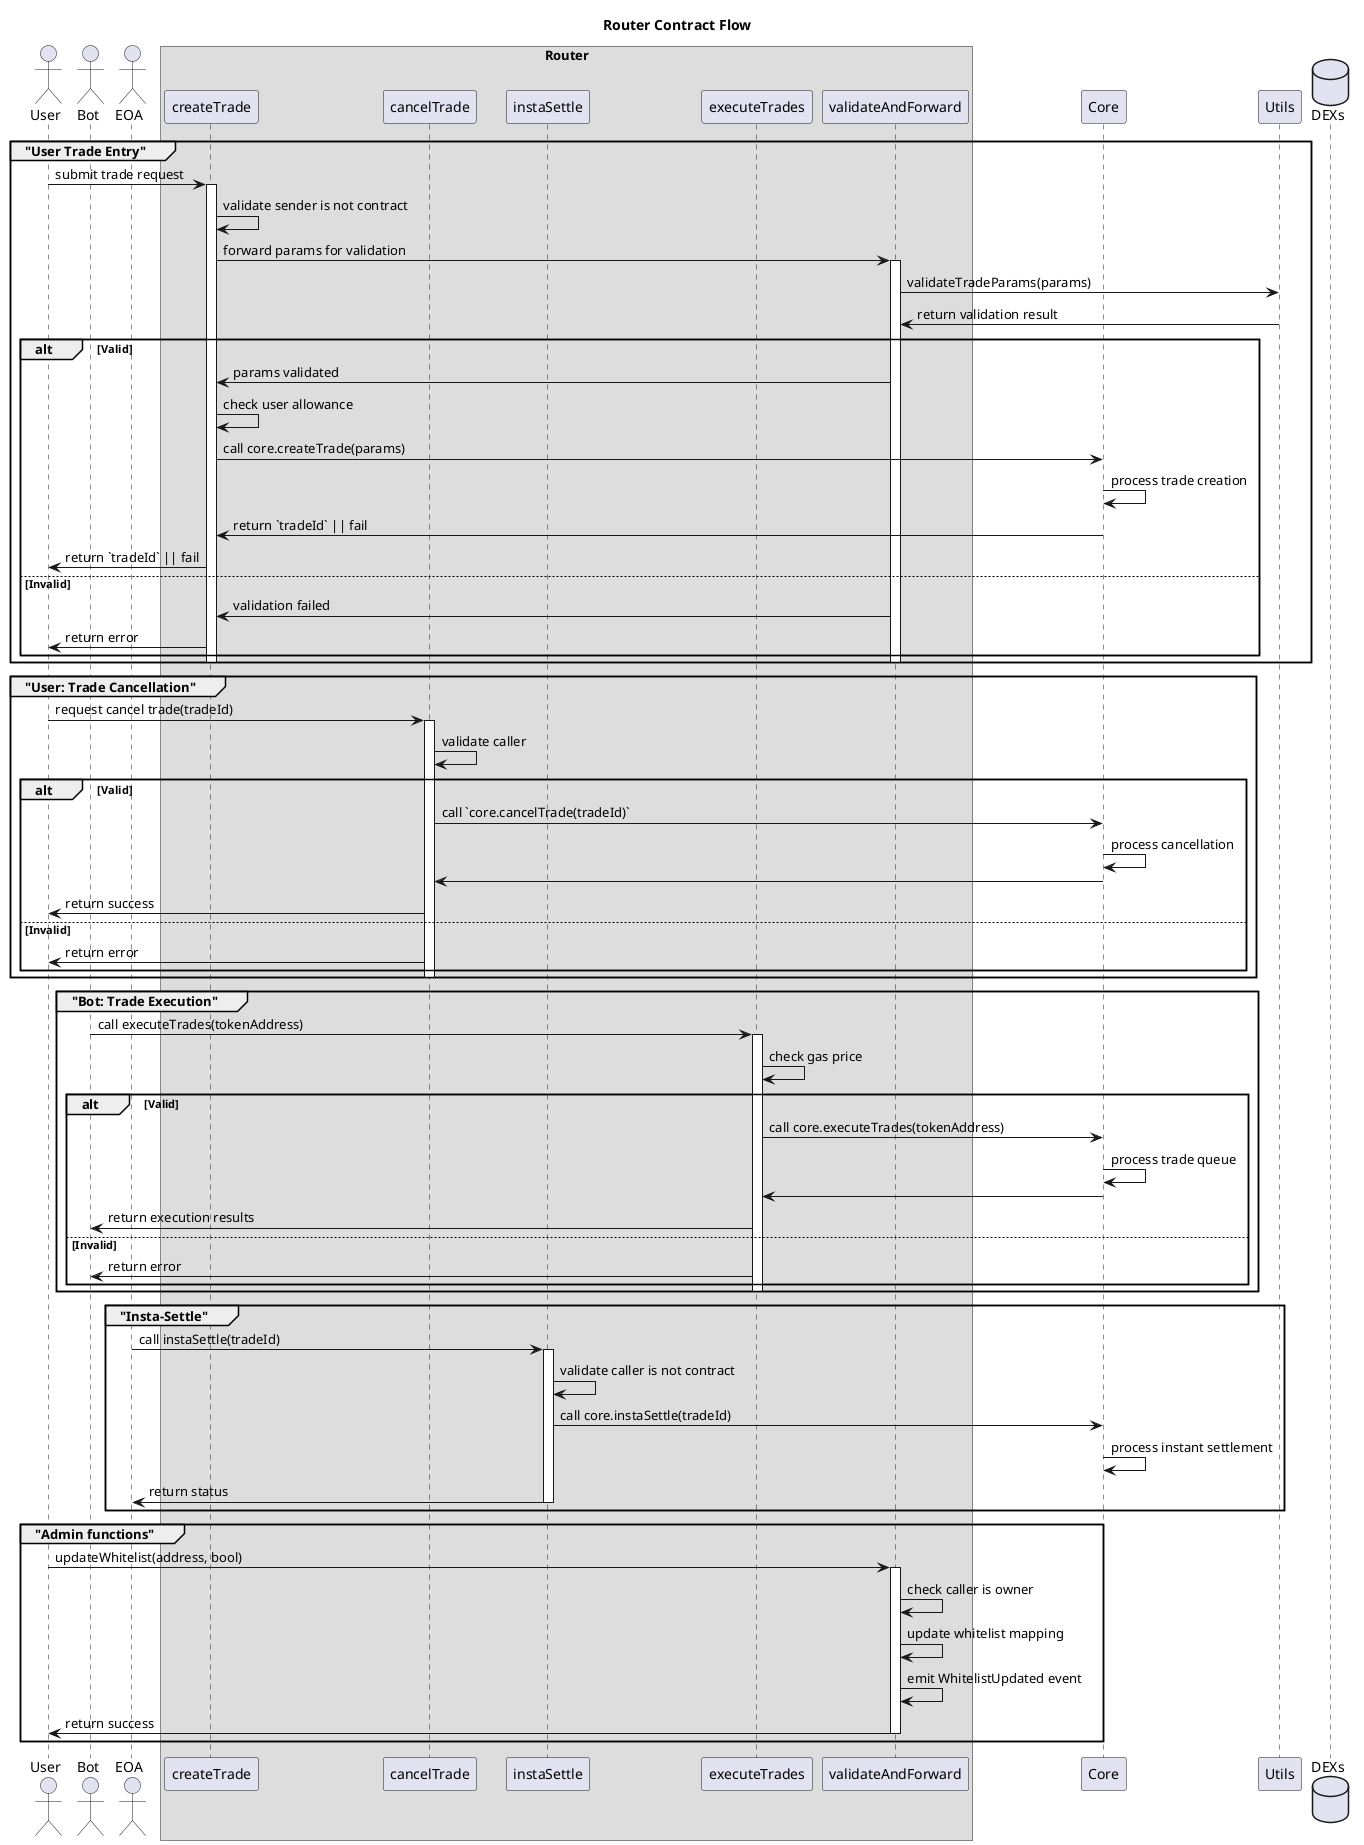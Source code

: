 @startuml Router
title Router Contract Flow

actor "User" as U
actor "Bot" as B
actor "EOA" as EOA
box Router
participant "createTrade" as CT
participant "cancelTrade" as CaT
participant "instaSettle" as IS
participant "executeTrades" as ET
participant "validateAndForward" as VF
end box
participant "Core" as C
participant "Utils" as UT
database "DEXs" as DEX

group "User Trade Entry"
  U -> CT: submit trade request
  activate CT
  CT -> CT: validate sender is not contract
  CT -> VF: forward params for validation
  activate VF
  VF -> UT: validateTradeParams(params)
  UT -> VF: return validation result
  
  alt Valid 
    VF -> CT: params validated
    CT -> CT: check user allowance
    CT -> C: call core.createTrade(params)
    C -> C: process trade creation
    C -> CT: return `tradeId` || fail
    CT -> U: return `tradeId` || fail
  else Invalid 
    VF -> CT: validation failed
    CT -> U: return error
  end
  deactivate VF
  deactivate CT
end

group "User: Trade Cancellation"
  U -> CaT: request cancel trade(tradeId)
  activate CaT
  CaT -> CaT: validate caller 
  
  alt Valid 
    CaT -> C: call `core.cancelTrade(tradeId)`
    C -> C: process cancellation
    C -> CaT
    CaT -> U: return success
  else Invalid 
    CaT -> U: return error
  end
  deactivate CaT
end

group "Bot: Trade Execution"
  B -> ET: call executeTrades(tokenAddress)
  activate ET
  ET -> ET: check gas price 
    alt Valid 
    ET -> C: call core.executeTrades(tokenAddress)
    C -> C: process trade queue
    C -> ET
    ET -> B: return execution results
  else Invalid 
    ET -> B: return error
  end
  deactivate ET
end

group "Insta-Settle"
  EOA -> IS: call instaSettle(tradeId)
  activate IS
  IS -> IS: validate caller is not contract
  IS -> C: call core.instaSettle(tradeId)
  C -> C: process instant settlement
  IS -> EOA: return status
  deactivate IS
end

group "Admin functions"
  U -> VF: updateWhitelist(address, bool)
  activate VF
  VF -> VF: check caller is owner
  VF -> VF: update whitelist mapping
  VF -> VF: emit WhitelistUpdated event
  VF -> U: return success
  deactivate VF
end

@enduml
